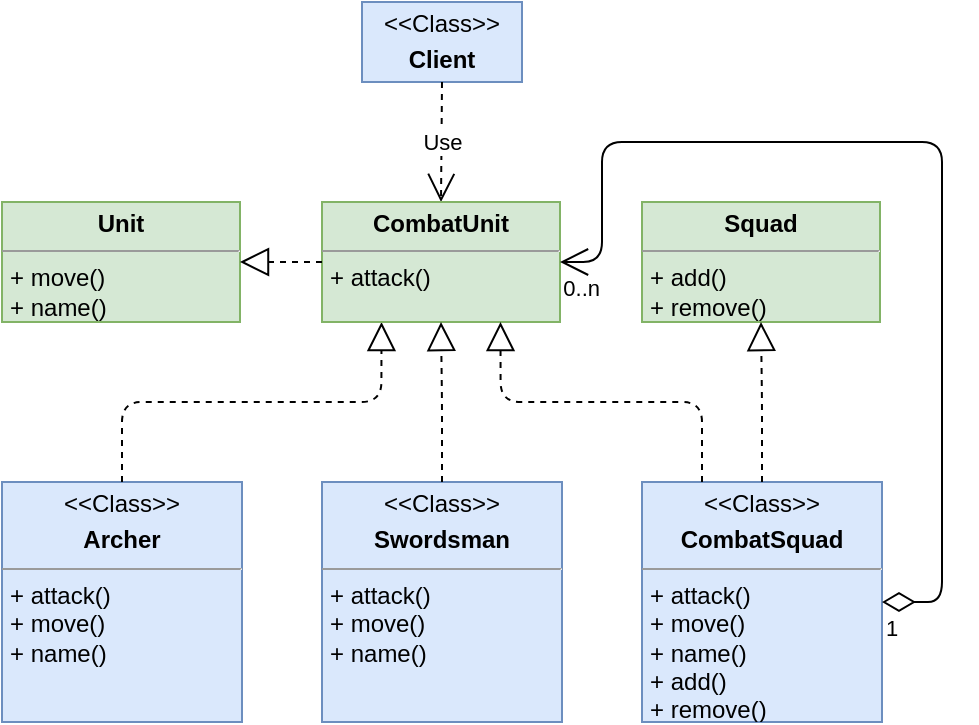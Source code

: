 <mxfile version="13.3.9" type="device"><diagram id="129aLKJlKvGeyg4OWEDQ" name="Page-1"><mxGraphModel dx="813" dy="470" grid="1" gridSize="10" guides="1" tooltips="1" connect="1" arrows="1" fold="1" page="1" pageScale="1" pageWidth="827" pageHeight="1169" math="0" shadow="0"><root><mxCell id="0"/><mxCell id="1" parent="0"/><mxCell id="hqwjRmC2lRCp83Z5w9vM-1" value="&lt;p style=&quot;margin: 0px ; margin-top: 4px ; text-align: center&quot;&gt;&amp;lt;&amp;lt;Class&amp;gt;&amp;gt;&lt;/p&gt;&lt;p style=&quot;margin: 0px ; margin-top: 4px ; text-align: center&quot;&gt;&lt;b&gt;Client&lt;/b&gt;&lt;/p&gt;" style="verticalAlign=top;align=left;overflow=fill;fontSize=12;fontFamily=Helvetica;html=1;fillColor=#dae8fc;strokeColor=#6c8ebf;" parent="1" vertex="1"><mxGeometry x="220" y="40" width="80" height="40" as="geometry"/></mxCell><mxCell id="hqwjRmC2lRCp83Z5w9vM-6" value="&lt;p style=&quot;margin: 0px ; margin-top: 4px ; text-align: center&quot;&gt;&amp;lt;&amp;lt;Class&amp;gt;&amp;gt;&lt;/p&gt;&lt;p style=&quot;margin: 0px ; margin-top: 4px ; text-align: center&quot;&gt;&lt;b&gt;Archer&lt;/b&gt;&lt;/p&gt;&lt;hr size=&quot;1&quot;&gt;&lt;p style=&quot;margin: 0px ; margin-left: 4px&quot;&gt;+ attack()&lt;br&gt;&lt;/p&gt;&lt;p style=&quot;margin: 0px ; margin-left: 4px&quot;&gt;+ move()&lt;/p&gt;&lt;p style=&quot;margin: 0px ; margin-left: 4px&quot;&gt;+ name()&lt;/p&gt;" style="verticalAlign=top;align=left;overflow=fill;fontSize=12;fontFamily=Helvetica;html=1;fillColor=#dae8fc;strokeColor=#6c8ebf;" parent="1" vertex="1"><mxGeometry x="40" y="280" width="120" height="120" as="geometry"/></mxCell><mxCell id="hqwjRmC2lRCp83Z5w9vM-7" value="" style="endArrow=block;dashed=1;endFill=0;endSize=12;html=1;exitX=0.5;exitY=0;exitDx=0;exitDy=0;entryX=0.25;entryY=1;entryDx=0;entryDy=0;edgeStyle=orthogonalEdgeStyle;" parent="1" source="hqwjRmC2lRCp83Z5w9vM-6" target="hqwjRmC2lRCp83Z5w9vM-14" edge="1"><mxGeometry width="160" relative="1" as="geometry"><mxPoint x="132.0" y="785" as="sourcePoint"/><mxPoint x="115" y="270" as="targetPoint"/></mxGeometry></mxCell><mxCell id="hqwjRmC2lRCp83Z5w9vM-12" value="Use" style="endArrow=open;endSize=12;dashed=1;html=1;exitX=0.5;exitY=1;exitDx=0;exitDy=0;entryX=0.5;entryY=0;entryDx=0;entryDy=0;" parent="1" source="hqwjRmC2lRCp83Z5w9vM-1" target="hqwjRmC2lRCp83Z5w9vM-14" edge="1"><mxGeometry width="160" relative="1" as="geometry"><mxPoint x="297" y="715" as="sourcePoint"/><mxPoint x="115" y="200" as="targetPoint"/></mxGeometry></mxCell><mxCell id="hqwjRmC2lRCp83Z5w9vM-14" value="&lt;p style=&quot;margin: 0px ; margin-top: 4px ; text-align: center&quot;&gt;&lt;b&gt;CombatUnit&lt;/b&gt;&lt;/p&gt;&lt;hr size=&quot;1&quot;&gt;&lt;p style=&quot;margin: 0px ; margin-left: 4px&quot;&gt;+ attack()&lt;/p&gt;" style="verticalAlign=top;align=left;overflow=fill;fontSize=12;fontFamily=Helvetica;html=1;fillColor=#d5e8d4;strokeColor=#82b366;" parent="1" vertex="1"><mxGeometry x="200" y="140" width="119" height="60" as="geometry"/></mxCell><mxCell id="fRz8qJuZ79-FgeImVSnq-1" value="&lt;p style=&quot;margin: 0px ; margin-top: 4px ; text-align: center&quot;&gt;&lt;b&gt;Unit&lt;/b&gt;&lt;/p&gt;&lt;hr size=&quot;1&quot;&gt;&lt;p style=&quot;margin: 0px ; margin-left: 4px&quot;&gt;+ move()&lt;/p&gt;&lt;p style=&quot;margin: 0px ; margin-left: 4px&quot;&gt;+ name()&lt;/p&gt;" style="verticalAlign=top;align=left;overflow=fill;fontSize=12;fontFamily=Helvetica;html=1;fillColor=#d5e8d4;strokeColor=#82b366;" parent="1" vertex="1"><mxGeometry x="40" y="140" width="119" height="60" as="geometry"/></mxCell><mxCell id="hqwjRmC2lRCp83Z5w9vM-15" value="&lt;p style=&quot;margin: 0px ; margin-top: 4px ; text-align: center&quot;&gt;&amp;lt;&amp;lt;Class&amp;gt;&amp;gt;&lt;/p&gt;&lt;p style=&quot;margin: 0px ; margin-top: 4px ; text-align: center&quot;&gt;&lt;b&gt;CombatSquad&lt;/b&gt;&lt;/p&gt;&lt;hr size=&quot;1&quot;&gt;&lt;p style=&quot;margin: 0px ; margin-left: 4px&quot;&gt;+ attack()&lt;/p&gt;&lt;p style=&quot;margin: 0px ; margin-left: 4px&quot;&gt;+ move()&lt;/p&gt;&lt;p style=&quot;margin: 0px ; margin-left: 4px&quot;&gt;+ name()&lt;/p&gt;&lt;p style=&quot;margin: 0px ; margin-left: 4px&quot;&gt;+ add()&lt;/p&gt;&lt;p style=&quot;margin: 0px ; margin-left: 4px&quot;&gt;+ remove()&lt;/p&gt;" style="verticalAlign=top;align=left;overflow=fill;fontSize=12;fontFamily=Helvetica;html=1;fillColor=#dae8fc;strokeColor=#6c8ebf;" parent="1" vertex="1"><mxGeometry x="360" y="280" width="120" height="120" as="geometry"/></mxCell><mxCell id="hqwjRmC2lRCp83Z5w9vM-16" value="" style="endArrow=block;dashed=1;endFill=0;endSize=12;html=1;exitX=0.25;exitY=0;exitDx=0;exitDy=0;entryX=0.75;entryY=1;entryDx=0;entryDy=0;edgeStyle=orthogonalEdgeStyle;" parent="1" source="hqwjRmC2lRCp83Z5w9vM-15" target="hqwjRmC2lRCp83Z5w9vM-14" edge="1"><mxGeometry width="160" relative="1" as="geometry"><mxPoint x="110" y="290" as="sourcePoint"/><mxPoint x="210.5" y="210" as="targetPoint"/></mxGeometry></mxCell><mxCell id="fRz8qJuZ79-FgeImVSnq-3" value="" style="endArrow=block;dashed=1;endFill=0;endSize=12;html=1;exitX=0;exitY=0.5;exitDx=0;exitDy=0;entryX=1;entryY=0.5;entryDx=0;entryDy=0;" parent="1" source="hqwjRmC2lRCp83Z5w9vM-14" target="fRz8qJuZ79-FgeImVSnq-1" edge="1"><mxGeometry width="160" relative="1" as="geometry"><mxPoint x="190" y="190" as="sourcePoint"/><mxPoint x="180" y="210" as="targetPoint"/></mxGeometry></mxCell><mxCell id="fRz8qJuZ79-FgeImVSnq-4" value="&lt;p style=&quot;margin: 0px ; margin-top: 4px ; text-align: center&quot;&gt;&amp;lt;&amp;lt;Class&amp;gt;&amp;gt;&lt;/p&gt;&lt;p style=&quot;margin: 0px ; margin-top: 4px ; text-align: center&quot;&gt;&lt;b&gt;Swordsman&lt;/b&gt;&lt;/p&gt;&lt;hr size=&quot;1&quot;&gt;&lt;p style=&quot;margin: 0px 0px 0px 4px&quot;&gt;+ attack()&lt;br&gt;&lt;/p&gt;&lt;p style=&quot;margin: 0px 0px 0px 4px&quot;&gt;+ move()&lt;/p&gt;&lt;p style=&quot;margin: 0px 0px 0px 4px&quot;&gt;+ name()&lt;/p&gt;" style="verticalAlign=top;align=left;overflow=fill;fontSize=12;fontFamily=Helvetica;html=1;fillColor=#dae8fc;strokeColor=#6c8ebf;" parent="1" vertex="1"><mxGeometry x="200" y="280" width="120" height="120" as="geometry"/></mxCell><mxCell id="fRz8qJuZ79-FgeImVSnq-5" value="&lt;p style=&quot;margin: 0px ; margin-top: 4px ; text-align: center&quot;&gt;&lt;b&gt;Squad&lt;/b&gt;&lt;/p&gt;&lt;hr size=&quot;1&quot;&gt;&lt;p style=&quot;margin: 0px ; margin-left: 4px&quot;&gt;+ add()&lt;/p&gt;&lt;p style=&quot;margin: 0px ; margin-left: 4px&quot;&gt;+ remove()&lt;/p&gt;" style="verticalAlign=top;align=left;overflow=fill;fontSize=12;fontFamily=Helvetica;html=1;fillColor=#d5e8d4;strokeColor=#82b366;" parent="1" vertex="1"><mxGeometry x="360" y="140" width="119" height="60" as="geometry"/></mxCell><mxCell id="fRz8qJuZ79-FgeImVSnq-6" value="" style="endArrow=block;dashed=1;endFill=0;endSize=12;html=1;exitX=0.5;exitY=0;exitDx=0;exitDy=0;edgeStyle=orthogonalEdgeStyle;entryX=0.5;entryY=1;entryDx=0;entryDy=0;" parent="1" source="hqwjRmC2lRCp83Z5w9vM-15" target="fRz8qJuZ79-FgeImVSnq-5" edge="1"><mxGeometry width="160" relative="1" as="geometry"><mxPoint x="430" y="290" as="sourcePoint"/><mxPoint x="520" y="240" as="targetPoint"/></mxGeometry></mxCell><mxCell id="fRz8qJuZ79-FgeImVSnq-7" value="" style="endArrow=block;dashed=1;endFill=0;endSize=12;html=1;edgeStyle=orthogonalEdgeStyle;entryX=0.5;entryY=1;entryDx=0;entryDy=0;exitX=0.5;exitY=0;exitDx=0;exitDy=0;" parent="1" source="fRz8qJuZ79-FgeImVSnq-4" target="hqwjRmC2lRCp83Z5w9vM-14" edge="1"><mxGeometry width="160" relative="1" as="geometry"><mxPoint x="570" y="280" as="sourcePoint"/><mxPoint x="589.47" y="190.0" as="targetPoint"/></mxGeometry></mxCell><mxCell id="U9D_wyU_-mB3jzD0qKgt-3" value="" style="endArrow=open;html=1;endSize=12;startArrow=diamondThin;startSize=14;startFill=0;edgeStyle=orthogonalEdgeStyle;exitX=1;exitY=0.5;exitDx=0;exitDy=0;entryX=1;entryY=0.5;entryDx=0;entryDy=0;" edge="1" parent="1" source="hqwjRmC2lRCp83Z5w9vM-15" target="hqwjRmC2lRCp83Z5w9vM-14"><mxGeometry x="0.019" y="-10" relative="1" as="geometry"><mxPoint x="260" y="220" as="sourcePoint"/><mxPoint x="460" y="90" as="targetPoint"/><Array as="points"><mxPoint x="510" y="340"/><mxPoint x="510" y="110"/><mxPoint x="340" y="110"/><mxPoint x="340" y="170"/></Array><mxPoint x="10" y="10" as="offset"/></mxGeometry></mxCell><mxCell id="U9D_wyU_-mB3jzD0qKgt-4" value="1" style="edgeLabel;resizable=0;html=1;align=left;verticalAlign=top;" connectable="0" vertex="1" parent="U9D_wyU_-mB3jzD0qKgt-3"><mxGeometry x="-1" relative="1" as="geometry"/></mxCell><mxCell id="U9D_wyU_-mB3jzD0qKgt-5" value="0..n" style="edgeLabel;resizable=0;html=1;align=right;verticalAlign=top;" connectable="0" vertex="1" parent="U9D_wyU_-mB3jzD0qKgt-3"><mxGeometry x="1" relative="1" as="geometry"><mxPoint x="20.8" as="offset"/></mxGeometry></mxCell></root></mxGraphModel></diagram></mxfile>
